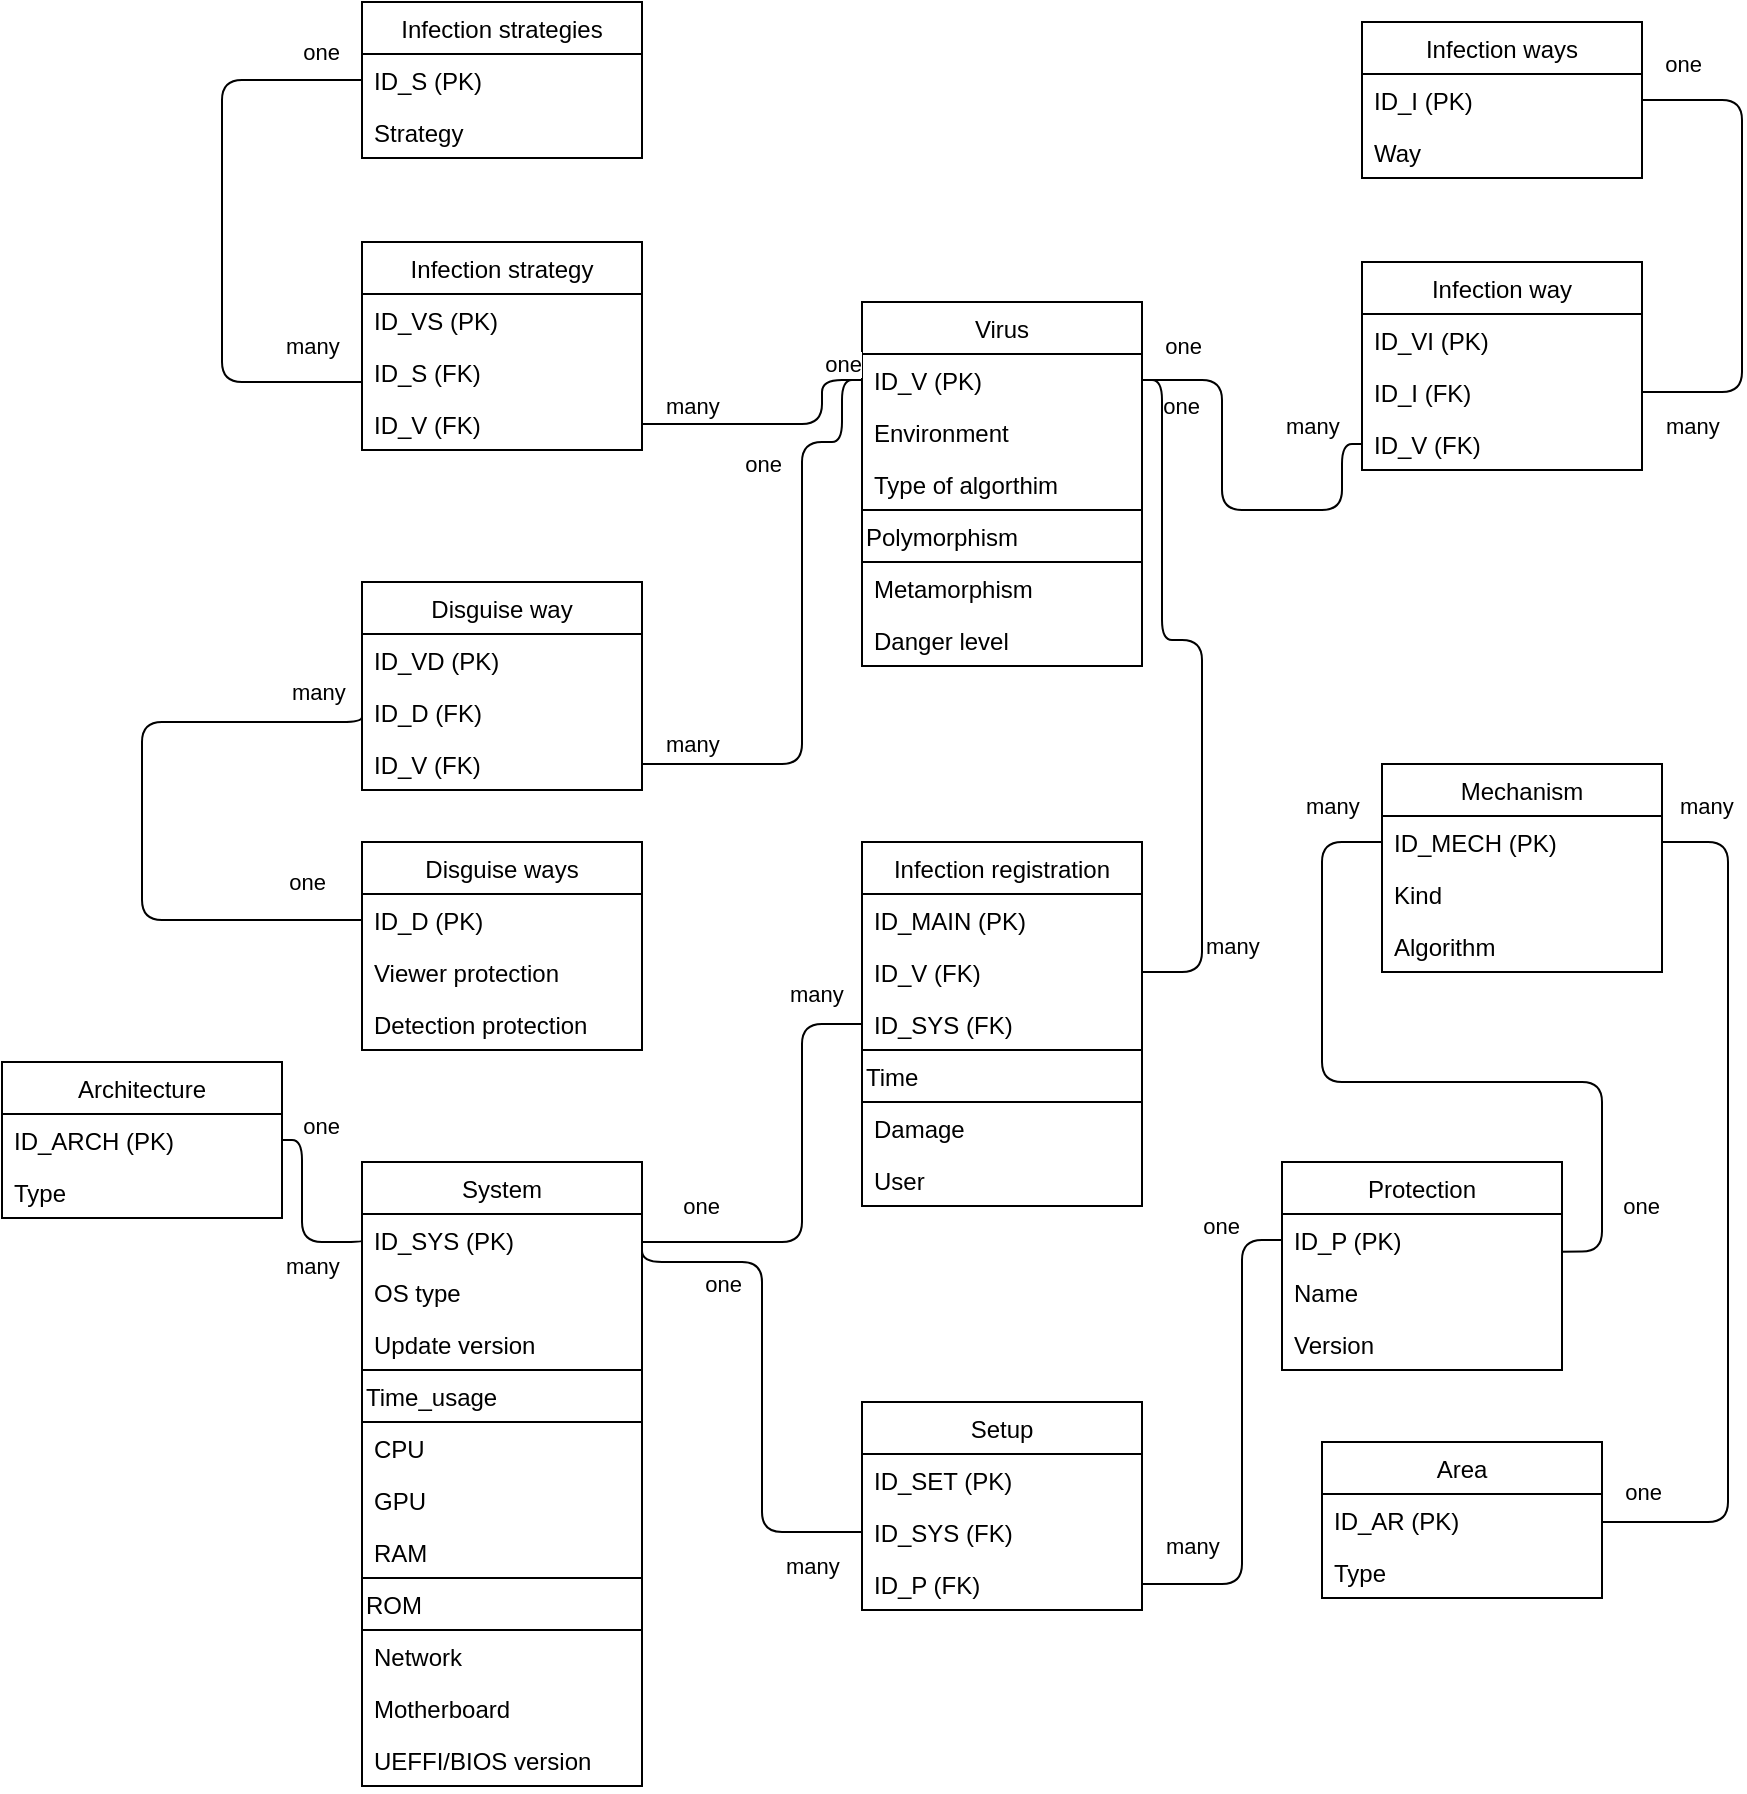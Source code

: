 <mxfile version="14.5.3" type="github">
  <diagram id="BsLmZjtMwfmHJvZaSJwc" name="Page-1">
    <mxGraphModel dx="2377" dy="889" grid="1" gridSize="10" guides="1" tooltips="1" connect="1" arrows="1" fold="1" page="1" pageScale="1" pageWidth="827" pageHeight="1169" math="0" shadow="0">
      <root>
        <mxCell id="0" />
        <mxCell id="1" parent="0" />
        <mxCell id="MDGKNUY88Lc2wfFleYGg-1" value="Virus" style="swimlane;fontStyle=0;childLayout=stackLayout;horizontal=1;startSize=26;fillColor=none;horizontalStack=0;resizeParent=1;resizeParentMax=0;resizeLast=0;collapsible=1;marginBottom=0;" vertex="1" parent="1">
          <mxGeometry x="370" y="250" width="140" height="182" as="geometry">
            <mxRectangle x="370" y="250" width="60" height="26" as="alternateBounds" />
          </mxGeometry>
        </mxCell>
        <mxCell id="MDGKNUY88Lc2wfFleYGg-2" value="ID_V (PK)" style="text;strokeColor=none;fillColor=none;align=left;verticalAlign=top;spacingLeft=4;spacingRight=4;overflow=hidden;rotatable=0;points=[[0,0.5],[1,0.5]];portConstraint=eastwest;" vertex="1" parent="MDGKNUY88Lc2wfFleYGg-1">
          <mxGeometry y="26" width="140" height="26" as="geometry" />
        </mxCell>
        <mxCell id="MDGKNUY88Lc2wfFleYGg-3" value="Environment" style="text;strokeColor=none;fillColor=none;align=left;verticalAlign=top;spacingLeft=4;spacingRight=4;overflow=hidden;rotatable=0;points=[[0,0.5],[1,0.5]];portConstraint=eastwest;" vertex="1" parent="MDGKNUY88Lc2wfFleYGg-1">
          <mxGeometry y="52" width="140" height="26" as="geometry" />
        </mxCell>
        <mxCell id="MDGKNUY88Lc2wfFleYGg-4" value="Type of algorthim" style="text;strokeColor=none;fillColor=none;align=left;verticalAlign=top;spacingLeft=4;spacingRight=4;overflow=hidden;rotatable=0;points=[[0,0.5],[1,0.5]];portConstraint=eastwest;" vertex="1" parent="MDGKNUY88Lc2wfFleYGg-1">
          <mxGeometry y="78" width="140" height="26" as="geometry" />
        </mxCell>
        <mxCell id="MDGKNUY88Lc2wfFleYGg-5" value="Polymorphism" style="swimlane;fontStyle=0;childLayout=stackLayout;horizontal=1;startSize=26;fillColor=none;horizontalStack=0;resizeParent=1;resizeParentMax=0;resizeLast=0;collapsible=1;marginBottom=0;align=left;verticalAlign=top;spacingRight=4;" vertex="1" parent="MDGKNUY88Lc2wfFleYGg-1">
          <mxGeometry y="104" width="140" height="78" as="geometry" />
        </mxCell>
        <mxCell id="MDGKNUY88Lc2wfFleYGg-6" value="Metamorphism" style="text;strokeColor=none;fillColor=none;align=left;verticalAlign=top;spacingLeft=4;spacingRight=4;overflow=hidden;rotatable=0;points=[[0,0.5],[1,0.5]];portConstraint=eastwest;" vertex="1" parent="MDGKNUY88Lc2wfFleYGg-5">
          <mxGeometry y="26" width="140" height="26" as="geometry" />
        </mxCell>
        <mxCell id="MDGKNUY88Lc2wfFleYGg-7" value="Danger level" style="text;strokeColor=none;fillColor=none;align=left;verticalAlign=top;spacingLeft=4;spacingRight=4;overflow=hidden;rotatable=0;points=[[0,0.5],[1,0.5]];portConstraint=eastwest;" vertex="1" parent="MDGKNUY88Lc2wfFleYGg-5">
          <mxGeometry y="52" width="140" height="26" as="geometry" />
        </mxCell>
        <mxCell id="MDGKNUY88Lc2wfFleYGg-8" value="Infection strategies" style="swimlane;fontStyle=0;childLayout=stackLayout;horizontal=1;startSize=26;fillColor=none;horizontalStack=0;resizeParent=1;resizeParentMax=0;resizeLast=0;collapsible=1;marginBottom=0;" vertex="1" parent="1">
          <mxGeometry x="120" y="100" width="140" height="78" as="geometry" />
        </mxCell>
        <mxCell id="MDGKNUY88Lc2wfFleYGg-9" value="ID_S (PK)" style="text;strokeColor=none;fillColor=none;align=left;verticalAlign=top;spacingLeft=4;spacingRight=4;overflow=hidden;rotatable=0;points=[[0,0.5],[1,0.5]];portConstraint=eastwest;" vertex="1" parent="MDGKNUY88Lc2wfFleYGg-8">
          <mxGeometry y="26" width="140" height="26" as="geometry" />
        </mxCell>
        <mxCell id="MDGKNUY88Lc2wfFleYGg-10" value="Strategy" style="text;strokeColor=none;fillColor=none;align=left;verticalAlign=top;spacingLeft=4;spacingRight=4;overflow=hidden;rotatable=0;points=[[0,0.5],[1,0.5]];portConstraint=eastwest;" vertex="1" parent="MDGKNUY88Lc2wfFleYGg-8">
          <mxGeometry y="52" width="140" height="26" as="geometry" />
        </mxCell>
        <mxCell id="MDGKNUY88Lc2wfFleYGg-11" value="Infection ways" style="swimlane;fontStyle=0;childLayout=stackLayout;horizontal=1;startSize=26;fillColor=none;horizontalStack=0;resizeParent=1;resizeParentMax=0;resizeLast=0;collapsible=1;marginBottom=0;" vertex="1" parent="1">
          <mxGeometry x="620" y="110" width="140" height="78" as="geometry" />
        </mxCell>
        <mxCell id="MDGKNUY88Lc2wfFleYGg-12" value="ID_I (PK)" style="text;strokeColor=none;fillColor=none;align=left;verticalAlign=top;spacingLeft=4;spacingRight=4;overflow=hidden;rotatable=0;points=[[0,0.5],[1,0.5]];portConstraint=eastwest;" vertex="1" parent="MDGKNUY88Lc2wfFleYGg-11">
          <mxGeometry y="26" width="140" height="26" as="geometry" />
        </mxCell>
        <mxCell id="MDGKNUY88Lc2wfFleYGg-13" value="Way" style="text;strokeColor=none;fillColor=none;align=left;verticalAlign=top;spacingLeft=4;spacingRight=4;overflow=hidden;rotatable=0;points=[[0,0.5],[1,0.5]];portConstraint=eastwest;" vertex="1" parent="MDGKNUY88Lc2wfFleYGg-11">
          <mxGeometry y="52" width="140" height="26" as="geometry" />
        </mxCell>
        <mxCell id="MDGKNUY88Lc2wfFleYGg-14" value="" style="endArrow=none;html=1;edgeStyle=orthogonalEdgeStyle;strokeColor=#000000;exitX=1;exitY=0.5;exitDx=0;exitDy=0;entryX=0;entryY=0.5;entryDx=0;entryDy=0;" edge="1" parent="1" source="MDGKNUY88Lc2wfFleYGg-86" target="MDGKNUY88Lc2wfFleYGg-2">
          <mxGeometry relative="1" as="geometry">
            <mxPoint x="196.3" y="318.832" as="sourcePoint" />
            <mxPoint x="330" y="360" as="targetPoint" />
            <Array as="points">
              <mxPoint x="350" y="311" />
              <mxPoint x="350" y="289" />
            </Array>
          </mxGeometry>
        </mxCell>
        <mxCell id="MDGKNUY88Lc2wfFleYGg-15" value="many" style="edgeLabel;resizable=0;html=1;align=left;verticalAlign=bottom;" connectable="0" vertex="1" parent="MDGKNUY88Lc2wfFleYGg-14">
          <mxGeometry x="-1" relative="1" as="geometry">
            <mxPoint x="10" y="-1" as="offset" />
          </mxGeometry>
        </mxCell>
        <mxCell id="MDGKNUY88Lc2wfFleYGg-16" value="one" style="edgeLabel;resizable=0;html=1;align=right;verticalAlign=bottom;" connectable="0" vertex="1" parent="MDGKNUY88Lc2wfFleYGg-14">
          <mxGeometry x="1" relative="1" as="geometry" />
        </mxCell>
        <mxCell id="MDGKNUY88Lc2wfFleYGg-17" value="" style="endArrow=none;html=1;edgeStyle=orthogonalEdgeStyle;strokeColor=#000000;exitX=0;exitY=0.5;exitDx=0;exitDy=0;entryX=1;entryY=0.5;entryDx=0;entryDy=0;" edge="1" parent="1" source="MDGKNUY88Lc2wfFleYGg-90" target="MDGKNUY88Lc2wfFleYGg-2">
          <mxGeometry relative="1" as="geometry">
            <mxPoint x="725" y="318" as="sourcePoint" />
            <mxPoint x="753.98" y="436.678" as="targetPoint" />
            <Array as="points">
              <mxPoint x="610" y="321" />
              <mxPoint x="610" y="354" />
              <mxPoint x="550" y="354" />
              <mxPoint x="550" y="289" />
            </Array>
          </mxGeometry>
        </mxCell>
        <mxCell id="MDGKNUY88Lc2wfFleYGg-18" value="many" style="edgeLabel;resizable=0;html=1;align=left;verticalAlign=bottom;" connectable="0" vertex="1" parent="MDGKNUY88Lc2wfFleYGg-17">
          <mxGeometry x="-1" relative="1" as="geometry">
            <mxPoint x="-40" y="-1" as="offset" />
          </mxGeometry>
        </mxCell>
        <mxCell id="MDGKNUY88Lc2wfFleYGg-19" value="one" style="edgeLabel;resizable=0;html=1;align=right;verticalAlign=bottom;" connectable="0" vertex="1" parent="MDGKNUY88Lc2wfFleYGg-17">
          <mxGeometry x="1" relative="1" as="geometry">
            <mxPoint x="29.94" y="21" as="offset" />
          </mxGeometry>
        </mxCell>
        <mxCell id="MDGKNUY88Lc2wfFleYGg-20" value="" style="endArrow=none;html=1;edgeStyle=orthogonalEdgeStyle;strokeColor=#000000;exitX=0;exitY=0.692;exitDx=0;exitDy=0;exitPerimeter=0;" edge="1" parent="1" source="MDGKNUY88Lc2wfFleYGg-85" target="MDGKNUY88Lc2wfFleYGg-9">
          <mxGeometry relative="1" as="geometry">
            <mxPoint x="120.0" y="279" as="sourcePoint" />
            <mxPoint x="380.28" y="365.508" as="targetPoint" />
            <Array as="points">
              <mxPoint x="50" y="290" />
              <mxPoint x="50" y="139" />
            </Array>
          </mxGeometry>
        </mxCell>
        <mxCell id="MDGKNUY88Lc2wfFleYGg-21" value="many" style="edgeLabel;resizable=0;html=1;align=left;verticalAlign=bottom;" connectable="0" vertex="1" parent="MDGKNUY88Lc2wfFleYGg-20">
          <mxGeometry x="-1" relative="1" as="geometry">
            <mxPoint x="-40" y="-9" as="offset" />
          </mxGeometry>
        </mxCell>
        <mxCell id="MDGKNUY88Lc2wfFleYGg-22" value="one" style="edgeLabel;resizable=0;html=1;align=right;verticalAlign=bottom;" connectable="0" vertex="1" parent="MDGKNUY88Lc2wfFleYGg-20">
          <mxGeometry x="1" relative="1" as="geometry">
            <mxPoint x="-10.33" y="-6" as="offset" />
          </mxGeometry>
        </mxCell>
        <mxCell id="MDGKNUY88Lc2wfFleYGg-23" value="" style="endArrow=none;html=1;edgeStyle=orthogonalEdgeStyle;strokeColor=#000000;exitX=1;exitY=0.5;exitDx=0;exitDy=0;entryX=1;entryY=0.5;entryDx=0;entryDy=0;" edge="1" parent="1" source="MDGKNUY88Lc2wfFleYGg-89" target="MDGKNUY88Lc2wfFleYGg-12">
          <mxGeometry relative="1" as="geometry">
            <mxPoint x="760" y="279" as="sourcePoint" />
            <mxPoint x="840" y="166" as="targetPoint" />
            <Array as="points">
              <mxPoint x="810" y="295" />
              <mxPoint x="810" y="149" />
            </Array>
          </mxGeometry>
        </mxCell>
        <mxCell id="MDGKNUY88Lc2wfFleYGg-24" value="many" style="edgeLabel;resizable=0;html=1;align=left;verticalAlign=bottom;" connectable="0" vertex="1" parent="MDGKNUY88Lc2wfFleYGg-23">
          <mxGeometry x="-1" relative="1" as="geometry">
            <mxPoint x="10" y="25" as="offset" />
          </mxGeometry>
        </mxCell>
        <mxCell id="MDGKNUY88Lc2wfFleYGg-25" value="one" style="edgeLabel;resizable=0;html=1;align=right;verticalAlign=bottom;" connectable="0" vertex="1" parent="MDGKNUY88Lc2wfFleYGg-23">
          <mxGeometry x="1" relative="1" as="geometry">
            <mxPoint x="30.98" y="-9.5" as="offset" />
          </mxGeometry>
        </mxCell>
        <mxCell id="MDGKNUY88Lc2wfFleYGg-26" value="Disguise ways" style="swimlane;fontStyle=0;childLayout=stackLayout;horizontal=1;startSize=26;fillColor=none;horizontalStack=0;resizeParent=1;resizeParentMax=0;resizeLast=0;collapsible=1;marginBottom=0;" vertex="1" parent="1">
          <mxGeometry x="120" y="520" width="140" height="104" as="geometry" />
        </mxCell>
        <mxCell id="MDGKNUY88Lc2wfFleYGg-27" value="ID_D (PK)" style="text;strokeColor=none;fillColor=none;align=left;verticalAlign=top;spacingLeft=4;spacingRight=4;overflow=hidden;rotatable=0;points=[[0,0.5],[1,0.5]];portConstraint=eastwest;" vertex="1" parent="MDGKNUY88Lc2wfFleYGg-26">
          <mxGeometry y="26" width="140" height="26" as="geometry" />
        </mxCell>
        <mxCell id="MDGKNUY88Lc2wfFleYGg-28" value="Viewer protection" style="text;strokeColor=none;fillColor=none;align=left;verticalAlign=top;spacingLeft=4;spacingRight=4;overflow=hidden;rotatable=0;points=[[0,0.5],[1,0.5]];portConstraint=eastwest;" vertex="1" parent="MDGKNUY88Lc2wfFleYGg-26">
          <mxGeometry y="52" width="140" height="26" as="geometry" />
        </mxCell>
        <mxCell id="MDGKNUY88Lc2wfFleYGg-29" value="Detection protection" style="text;strokeColor=none;fillColor=none;align=left;verticalAlign=top;spacingLeft=4;spacingRight=4;overflow=hidden;rotatable=0;points=[[0,0.5],[1,0.5]];portConstraint=eastwest;" vertex="1" parent="MDGKNUY88Lc2wfFleYGg-26">
          <mxGeometry y="78" width="140" height="26" as="geometry" />
        </mxCell>
        <mxCell id="MDGKNUY88Lc2wfFleYGg-30" value="" style="endArrow=none;html=1;edgeStyle=orthogonalEdgeStyle;strokeColor=#000000;exitX=1;exitY=0.5;exitDx=0;exitDy=0;entryX=0;entryY=0.5;entryDx=0;entryDy=0;" edge="1" parent="1" source="MDGKNUY88Lc2wfFleYGg-94" target="MDGKNUY88Lc2wfFleYGg-2">
          <mxGeometry relative="1" as="geometry">
            <mxPoint x="260.0" y="441.322" as="sourcePoint" />
            <mxPoint x="433.98" y="477.998" as="targetPoint" />
            <Array as="points">
              <mxPoint x="340" y="481" />
              <mxPoint x="340" y="320" />
              <mxPoint x="360" y="320" />
              <mxPoint x="360" y="289" />
            </Array>
          </mxGeometry>
        </mxCell>
        <mxCell id="MDGKNUY88Lc2wfFleYGg-31" value="many" style="edgeLabel;resizable=0;html=1;align=left;verticalAlign=bottom;" connectable="0" vertex="1" parent="MDGKNUY88Lc2wfFleYGg-30">
          <mxGeometry x="-1" relative="1" as="geometry">
            <mxPoint x="10" y="-1.32" as="offset" />
          </mxGeometry>
        </mxCell>
        <mxCell id="MDGKNUY88Lc2wfFleYGg-32" value="one" style="edgeLabel;resizable=0;html=1;align=right;verticalAlign=bottom;" connectable="0" vertex="1" parent="MDGKNUY88Lc2wfFleYGg-30">
          <mxGeometry x="1" relative="1" as="geometry">
            <mxPoint x="-40" y="50.96" as="offset" />
          </mxGeometry>
        </mxCell>
        <mxCell id="MDGKNUY88Lc2wfFleYGg-33" value="" style="endArrow=none;html=1;edgeStyle=orthogonalEdgeStyle;strokeColor=#000000;exitX=0;exitY=0.5;exitDx=0;exitDy=0;entryX=0;entryY=0.5;entryDx=0;entryDy=0;" edge="1" parent="1" source="MDGKNUY88Lc2wfFleYGg-93" target="MDGKNUY88Lc2wfFleYGg-27">
          <mxGeometry relative="1" as="geometry">
            <mxPoint x="117.06" y="450.154" as="sourcePoint" />
            <mxPoint x="110" y="560" as="targetPoint" />
            <Array as="points">
              <mxPoint x="120" y="460" />
              <mxPoint x="10" y="460" />
              <mxPoint x="10" y="559" />
            </Array>
          </mxGeometry>
        </mxCell>
        <mxCell id="MDGKNUY88Lc2wfFleYGg-34" value="many" style="edgeLabel;resizable=0;html=1;align=left;verticalAlign=bottom;" connectable="0" vertex="1" parent="MDGKNUY88Lc2wfFleYGg-33">
          <mxGeometry x="-1" relative="1" as="geometry">
            <mxPoint x="-37.06" y="-1.32" as="offset" />
          </mxGeometry>
        </mxCell>
        <mxCell id="MDGKNUY88Lc2wfFleYGg-35" value="one" style="edgeLabel;resizable=0;html=1;align=right;verticalAlign=bottom;" connectable="0" vertex="1" parent="MDGKNUY88Lc2wfFleYGg-33">
          <mxGeometry x="1" relative="1" as="geometry">
            <mxPoint x="-17.94" y="-10.15" as="offset" />
          </mxGeometry>
        </mxCell>
        <mxCell id="MDGKNUY88Lc2wfFleYGg-36" value="Infection registration" style="swimlane;fontStyle=0;childLayout=stackLayout;horizontal=1;startSize=26;fillColor=none;horizontalStack=0;resizeParent=1;resizeParentMax=0;resizeLast=0;collapsible=1;marginBottom=0;align=center;" vertex="1" parent="1">
          <mxGeometry x="370" y="520" width="140" height="182" as="geometry" />
        </mxCell>
        <mxCell id="MDGKNUY88Lc2wfFleYGg-37" value="ID_MAIN (PK)" style="text;strokeColor=none;fillColor=none;align=left;verticalAlign=top;spacingLeft=4;spacingRight=4;overflow=hidden;rotatable=0;points=[[0,0.5],[1,0.5]];portConstraint=eastwest;" vertex="1" parent="MDGKNUY88Lc2wfFleYGg-36">
          <mxGeometry y="26" width="140" height="26" as="geometry" />
        </mxCell>
        <mxCell id="MDGKNUY88Lc2wfFleYGg-38" value="ID_V (FK)" style="text;strokeColor=none;fillColor=none;align=left;verticalAlign=top;spacingLeft=4;spacingRight=4;overflow=hidden;rotatable=0;points=[[0,0.5],[1,0.5]];portConstraint=eastwest;" vertex="1" parent="MDGKNUY88Lc2wfFleYGg-36">
          <mxGeometry y="52" width="140" height="26" as="geometry" />
        </mxCell>
        <mxCell id="MDGKNUY88Lc2wfFleYGg-39" value="ID_SYS (FK)" style="text;strokeColor=none;fillColor=none;align=left;verticalAlign=top;spacingLeft=4;spacingRight=4;overflow=hidden;rotatable=0;points=[[0,0.5],[1,0.5]];portConstraint=eastwest;" vertex="1" parent="MDGKNUY88Lc2wfFleYGg-36">
          <mxGeometry y="78" width="140" height="26" as="geometry" />
        </mxCell>
        <mxCell id="MDGKNUY88Lc2wfFleYGg-40" value="Time" style="swimlane;fontStyle=0;childLayout=stackLayout;horizontal=1;startSize=26;fillColor=none;horizontalStack=0;resizeParent=1;resizeParentMax=0;resizeLast=0;collapsible=1;marginBottom=0;align=left;" vertex="1" parent="MDGKNUY88Lc2wfFleYGg-36">
          <mxGeometry y="104" width="140" height="78" as="geometry" />
        </mxCell>
        <mxCell id="MDGKNUY88Lc2wfFleYGg-41" value="Damage" style="text;strokeColor=none;fillColor=none;align=left;verticalAlign=top;spacingLeft=4;spacingRight=4;overflow=hidden;rotatable=0;points=[[0,0.5],[1,0.5]];portConstraint=eastwest;" vertex="1" parent="MDGKNUY88Lc2wfFleYGg-40">
          <mxGeometry y="26" width="140" height="26" as="geometry" />
        </mxCell>
        <mxCell id="MDGKNUY88Lc2wfFleYGg-42" value="User" style="text;strokeColor=none;fillColor=none;align=left;verticalAlign=top;spacingLeft=4;spacingRight=4;overflow=hidden;rotatable=0;points=[[0,0.5],[1,0.5]];portConstraint=eastwest;" vertex="1" parent="MDGKNUY88Lc2wfFleYGg-40">
          <mxGeometry y="52" width="140" height="26" as="geometry" />
        </mxCell>
        <mxCell id="MDGKNUY88Lc2wfFleYGg-43" value="" style="endArrow=none;html=1;edgeStyle=orthogonalEdgeStyle;strokeColor=#000000;entryX=1;entryY=0.5;entryDx=0;entryDy=0;exitX=1;exitY=0.5;exitDx=0;exitDy=0;" edge="1" parent="1" source="MDGKNUY88Lc2wfFleYGg-38" target="MDGKNUY88Lc2wfFleYGg-2">
          <mxGeometry relative="1" as="geometry">
            <mxPoint x="460" y="510" as="sourcePoint" />
            <mxPoint x="441" y="430" as="targetPoint" />
            <Array as="points">
              <mxPoint x="540" y="585" />
              <mxPoint x="540" y="419" />
              <mxPoint x="520" y="419" />
              <mxPoint x="520" y="289" />
            </Array>
          </mxGeometry>
        </mxCell>
        <mxCell id="MDGKNUY88Lc2wfFleYGg-44" value="many" style="edgeLabel;resizable=0;html=1;align=left;verticalAlign=bottom;" connectable="0" vertex="1" parent="MDGKNUY88Lc2wfFleYGg-43">
          <mxGeometry x="-1" relative="1" as="geometry">
            <mxPoint x="30.0" y="-5.0" as="offset" />
          </mxGeometry>
        </mxCell>
        <mxCell id="MDGKNUY88Lc2wfFleYGg-45" value="one" style="edgeLabel;resizable=0;html=1;align=right;verticalAlign=bottom;" connectable="0" vertex="1" parent="MDGKNUY88Lc2wfFleYGg-43">
          <mxGeometry x="1" relative="1" as="geometry">
            <mxPoint x="30.09" y="-9.0" as="offset" />
          </mxGeometry>
        </mxCell>
        <mxCell id="MDGKNUY88Lc2wfFleYGg-46" value="System" style="swimlane;fontStyle=0;childLayout=stackLayout;horizontal=1;startSize=26;fillColor=none;horizontalStack=0;resizeParent=1;resizeParentMax=0;resizeLast=0;collapsible=1;marginBottom=0;align=center;" vertex="1" parent="1">
          <mxGeometry x="120" y="680" width="140" height="312" as="geometry" />
        </mxCell>
        <mxCell id="MDGKNUY88Lc2wfFleYGg-47" value="ID_SYS (PK)" style="text;strokeColor=none;fillColor=none;align=left;verticalAlign=top;spacingLeft=4;spacingRight=4;overflow=hidden;rotatable=0;points=[[0,0.5],[1,0.5]];portConstraint=eastwest;" vertex="1" parent="MDGKNUY88Lc2wfFleYGg-46">
          <mxGeometry y="26" width="140" height="26" as="geometry" />
        </mxCell>
        <mxCell id="MDGKNUY88Lc2wfFleYGg-48" value="OS type" style="text;strokeColor=none;fillColor=none;align=left;verticalAlign=top;spacingLeft=4;spacingRight=4;overflow=hidden;rotatable=0;points=[[0,0.5],[1,0.5]];portConstraint=eastwest;" vertex="1" parent="MDGKNUY88Lc2wfFleYGg-46">
          <mxGeometry y="52" width="140" height="26" as="geometry" />
        </mxCell>
        <mxCell id="MDGKNUY88Lc2wfFleYGg-49" value="Update version" style="text;strokeColor=none;fillColor=none;align=left;verticalAlign=top;spacingLeft=4;spacingRight=4;overflow=hidden;rotatable=0;points=[[0,0.5],[1,0.5]];portConstraint=eastwest;" vertex="1" parent="MDGKNUY88Lc2wfFleYGg-46">
          <mxGeometry y="78" width="140" height="26" as="geometry" />
        </mxCell>
        <mxCell id="MDGKNUY88Lc2wfFleYGg-50" value="Time_usage" style="swimlane;fontStyle=0;childLayout=stackLayout;horizontal=1;startSize=26;fillColor=none;horizontalStack=0;resizeParent=1;resizeParentMax=0;resizeLast=0;collapsible=1;marginBottom=0;align=left;" vertex="1" parent="MDGKNUY88Lc2wfFleYGg-46">
          <mxGeometry y="104" width="140" height="208" as="geometry" />
        </mxCell>
        <mxCell id="MDGKNUY88Lc2wfFleYGg-51" value="CPU" style="text;strokeColor=none;fillColor=none;align=left;verticalAlign=top;spacingLeft=4;spacingRight=4;overflow=hidden;rotatable=0;points=[[0,0.5],[1,0.5]];portConstraint=eastwest;" vertex="1" parent="MDGKNUY88Lc2wfFleYGg-50">
          <mxGeometry y="26" width="140" height="26" as="geometry" />
        </mxCell>
        <mxCell id="MDGKNUY88Lc2wfFleYGg-52" value="GPU" style="text;strokeColor=none;fillColor=none;align=left;verticalAlign=top;spacingLeft=4;spacingRight=4;overflow=hidden;rotatable=0;points=[[0,0.5],[1,0.5]];portConstraint=eastwest;" vertex="1" parent="MDGKNUY88Lc2wfFleYGg-50">
          <mxGeometry y="52" width="140" height="26" as="geometry" />
        </mxCell>
        <mxCell id="MDGKNUY88Lc2wfFleYGg-53" value="RAM" style="text;strokeColor=none;fillColor=none;align=left;verticalAlign=top;spacingLeft=4;spacingRight=4;overflow=hidden;rotatable=0;points=[[0,0.5],[1,0.5]];portConstraint=eastwest;" vertex="1" parent="MDGKNUY88Lc2wfFleYGg-50">
          <mxGeometry y="78" width="140" height="26" as="geometry" />
        </mxCell>
        <mxCell id="MDGKNUY88Lc2wfFleYGg-54" value="ROM" style="swimlane;fontStyle=0;childLayout=stackLayout;horizontal=1;startSize=26;fillColor=none;horizontalStack=0;resizeParent=1;resizeParentMax=0;resizeLast=0;collapsible=1;marginBottom=0;align=left;" vertex="1" parent="MDGKNUY88Lc2wfFleYGg-50">
          <mxGeometry y="104" width="140" height="104" as="geometry" />
        </mxCell>
        <mxCell id="MDGKNUY88Lc2wfFleYGg-55" value="Network" style="text;strokeColor=none;fillColor=none;align=left;verticalAlign=top;spacingLeft=4;spacingRight=4;overflow=hidden;rotatable=0;points=[[0,0.5],[1,0.5]];portConstraint=eastwest;" vertex="1" parent="MDGKNUY88Lc2wfFleYGg-54">
          <mxGeometry y="26" width="140" height="26" as="geometry" />
        </mxCell>
        <mxCell id="MDGKNUY88Lc2wfFleYGg-56" value="Motherboard" style="text;strokeColor=none;fillColor=none;align=left;verticalAlign=top;spacingLeft=4;spacingRight=4;overflow=hidden;rotatable=0;points=[[0,0.5],[1,0.5]];portConstraint=eastwest;" vertex="1" parent="MDGKNUY88Lc2wfFleYGg-54">
          <mxGeometry y="52" width="140" height="26" as="geometry" />
        </mxCell>
        <mxCell id="MDGKNUY88Lc2wfFleYGg-57" value="UEFFI/BIOS version" style="text;strokeColor=none;fillColor=none;align=left;verticalAlign=top;spacingLeft=4;spacingRight=4;overflow=hidden;rotatable=0;points=[[0,0.5],[1,0.5]];portConstraint=eastwest;" vertex="1" parent="MDGKNUY88Lc2wfFleYGg-54">
          <mxGeometry y="78" width="140" height="26" as="geometry" />
        </mxCell>
        <mxCell id="MDGKNUY88Lc2wfFleYGg-58" value="" style="endArrow=none;html=1;edgeStyle=orthogonalEdgeStyle;strokeColor=#000000;entryX=1;entryY=0.5;entryDx=0;entryDy=0;exitX=0;exitY=0.5;exitDx=0;exitDy=0;" edge="1" parent="1" source="MDGKNUY88Lc2wfFleYGg-39">
          <mxGeometry relative="1" as="geometry">
            <mxPoint x="262.38" y="838.472" as="sourcePoint" />
            <mxPoint x="260" y="720" as="targetPoint" />
            <Array as="points">
              <mxPoint x="340" y="611" />
              <mxPoint x="340" y="720" />
            </Array>
          </mxGeometry>
        </mxCell>
        <mxCell id="MDGKNUY88Lc2wfFleYGg-59" value="many" style="edgeLabel;resizable=0;html=1;align=left;verticalAlign=bottom;" connectable="0" vertex="1" parent="MDGKNUY88Lc2wfFleYGg-58">
          <mxGeometry x="-1" relative="1" as="geometry">
            <mxPoint x="-37.62" y="-6.17" as="offset" />
          </mxGeometry>
        </mxCell>
        <mxCell id="MDGKNUY88Lc2wfFleYGg-60" value="one" style="edgeLabel;resizable=0;html=1;align=right;verticalAlign=bottom;" connectable="0" vertex="1" parent="MDGKNUY88Lc2wfFleYGg-58">
          <mxGeometry x="1" relative="1" as="geometry">
            <mxPoint x="39.83" y="-10.0" as="offset" />
          </mxGeometry>
        </mxCell>
        <mxCell id="MDGKNUY88Lc2wfFleYGg-61" value="Architecture" style="swimlane;fontStyle=0;childLayout=stackLayout;horizontal=1;startSize=26;fillColor=none;horizontalStack=0;resizeParent=1;resizeParentMax=0;resizeLast=0;collapsible=1;marginBottom=0;align=center;" vertex="1" parent="1">
          <mxGeometry x="-60" y="630" width="140" height="78" as="geometry" />
        </mxCell>
        <mxCell id="MDGKNUY88Lc2wfFleYGg-62" value="ID_ARCH (PK)" style="text;strokeColor=none;fillColor=none;align=left;verticalAlign=top;spacingLeft=4;spacingRight=4;overflow=hidden;rotatable=0;points=[[0,0.5],[1,0.5]];portConstraint=eastwest;" vertex="1" parent="MDGKNUY88Lc2wfFleYGg-61">
          <mxGeometry y="26" width="140" height="26" as="geometry" />
        </mxCell>
        <mxCell id="MDGKNUY88Lc2wfFleYGg-63" value="Type" style="text;strokeColor=none;fillColor=none;align=left;verticalAlign=top;spacingLeft=4;spacingRight=4;overflow=hidden;rotatable=0;points=[[0,0.5],[1,0.5]];portConstraint=eastwest;" vertex="1" parent="MDGKNUY88Lc2wfFleYGg-61">
          <mxGeometry y="52" width="140" height="26" as="geometry" />
        </mxCell>
        <mxCell id="MDGKNUY88Lc2wfFleYGg-64" value="" style="endArrow=none;html=1;edgeStyle=orthogonalEdgeStyle;strokeColor=#000000;entryX=1;entryY=0.5;entryDx=0;entryDy=0;exitX=0;exitY=0.5;exitDx=0;exitDy=0;" edge="1" parent="1" source="MDGKNUY88Lc2wfFleYGg-47" target="MDGKNUY88Lc2wfFleYGg-62">
          <mxGeometry relative="1" as="geometry">
            <mxPoint x="120.0" y="739.998" as="sourcePoint" />
            <mxPoint x="12.38" y="823.83" as="targetPoint" />
            <Array as="points">
              <mxPoint x="120" y="720" />
              <mxPoint x="90" y="720" />
              <mxPoint x="90" y="669" />
            </Array>
          </mxGeometry>
        </mxCell>
        <mxCell id="MDGKNUY88Lc2wfFleYGg-65" value="many" style="edgeLabel;resizable=0;html=1;align=left;verticalAlign=bottom;" connectable="0" vertex="1" parent="MDGKNUY88Lc2wfFleYGg-64">
          <mxGeometry x="-1" relative="1" as="geometry">
            <mxPoint x="-40" y="21.0" as="offset" />
          </mxGeometry>
        </mxCell>
        <mxCell id="MDGKNUY88Lc2wfFleYGg-66" value="one" style="edgeLabel;resizable=0;html=1;align=right;verticalAlign=bottom;" connectable="0" vertex="1" parent="MDGKNUY88Lc2wfFleYGg-64">
          <mxGeometry x="1" relative="1" as="geometry">
            <mxPoint x="29.67" y="1" as="offset" />
          </mxGeometry>
        </mxCell>
        <mxCell id="MDGKNUY88Lc2wfFleYGg-67" value="Protection" style="swimlane;fontStyle=0;childLayout=stackLayout;horizontal=1;startSize=26;fillColor=none;horizontalStack=0;resizeParent=1;resizeParentMax=0;resizeLast=0;collapsible=1;marginBottom=0;align=center;" vertex="1" parent="1">
          <mxGeometry x="580" y="680" width="140" height="104" as="geometry" />
        </mxCell>
        <mxCell id="MDGKNUY88Lc2wfFleYGg-68" value="ID_P (PK)" style="text;strokeColor=none;fillColor=none;align=left;verticalAlign=top;spacingLeft=4;spacingRight=4;overflow=hidden;rotatable=0;points=[[0,0.5],[1,0.5]];portConstraint=eastwest;" vertex="1" parent="MDGKNUY88Lc2wfFleYGg-67">
          <mxGeometry y="26" width="140" height="26" as="geometry" />
        </mxCell>
        <mxCell id="MDGKNUY88Lc2wfFleYGg-69" value="Name" style="text;strokeColor=none;fillColor=none;align=left;verticalAlign=top;spacingLeft=4;spacingRight=4;overflow=hidden;rotatable=0;points=[[0,0.5],[1,0.5]];portConstraint=eastwest;" vertex="1" parent="MDGKNUY88Lc2wfFleYGg-67">
          <mxGeometry y="52" width="140" height="26" as="geometry" />
        </mxCell>
        <mxCell id="MDGKNUY88Lc2wfFleYGg-70" value="Version" style="text;strokeColor=none;fillColor=none;align=left;verticalAlign=top;spacingLeft=4;spacingRight=4;overflow=hidden;rotatable=0;points=[[0,0.5],[1,0.5]];portConstraint=eastwest;" vertex="1" parent="MDGKNUY88Lc2wfFleYGg-67">
          <mxGeometry y="78" width="140" height="26" as="geometry" />
        </mxCell>
        <mxCell id="MDGKNUY88Lc2wfFleYGg-71" value="" style="endArrow=none;html=1;edgeStyle=orthogonalEdgeStyle;strokeColor=#000000;entryX=1;entryY=0.5;entryDx=0;entryDy=0;exitX=0;exitY=0.5;exitDx=0;exitDy=0;" edge="1" parent="1" source="MDGKNUY88Lc2wfFleYGg-97" target="MDGKNUY88Lc2wfFleYGg-47">
          <mxGeometry relative="1" as="geometry">
            <mxPoint x="437.68" y="798.128" as="sourcePoint" />
            <mxPoint x="270" y="730" as="targetPoint" />
            <Array as="points">
              <mxPoint x="320" y="865" />
              <mxPoint x="320" y="730" />
              <mxPoint x="260" y="730" />
            </Array>
          </mxGeometry>
        </mxCell>
        <mxCell id="MDGKNUY88Lc2wfFleYGg-72" value="many" style="edgeLabel;resizable=0;html=1;align=left;verticalAlign=bottom;" connectable="0" vertex="1" parent="MDGKNUY88Lc2wfFleYGg-71">
          <mxGeometry x="-1" relative="1" as="geometry">
            <mxPoint x="-40" y="25.0" as="offset" />
          </mxGeometry>
        </mxCell>
        <mxCell id="MDGKNUY88Lc2wfFleYGg-73" value="one" style="edgeLabel;resizable=0;html=1;align=right;verticalAlign=bottom;" connectable="0" vertex="1" parent="MDGKNUY88Lc2wfFleYGg-71">
          <mxGeometry x="1" relative="1" as="geometry">
            <mxPoint x="50" y="30.7" as="offset" />
          </mxGeometry>
        </mxCell>
        <mxCell id="MDGKNUY88Lc2wfFleYGg-74" value="" style="endArrow=none;html=1;edgeStyle=orthogonalEdgeStyle;strokeColor=#000000;exitX=1;exitY=0.5;exitDx=0;exitDy=0;entryX=0;entryY=0.5;entryDx=0;entryDy=0;" edge="1" parent="1" source="MDGKNUY88Lc2wfFleYGg-98" target="MDGKNUY88Lc2wfFleYGg-68">
          <mxGeometry relative="1" as="geometry">
            <mxPoint x="520" y="839" as="sourcePoint" />
            <mxPoint x="580" y="738" as="targetPoint" />
            <Array as="points">
              <mxPoint x="560" y="891" />
              <mxPoint x="560" y="719" />
            </Array>
          </mxGeometry>
        </mxCell>
        <mxCell id="MDGKNUY88Lc2wfFleYGg-75" value="many" style="edgeLabel;resizable=0;html=1;align=left;verticalAlign=bottom;" connectable="0" vertex="1" parent="MDGKNUY88Lc2wfFleYGg-74">
          <mxGeometry x="-1" relative="1" as="geometry">
            <mxPoint x="10.0" y="-11.0" as="offset" />
          </mxGeometry>
        </mxCell>
        <mxCell id="MDGKNUY88Lc2wfFleYGg-76" value="one" style="edgeLabel;resizable=0;html=1;align=right;verticalAlign=bottom;" connectable="0" vertex="1" parent="MDGKNUY88Lc2wfFleYGg-74">
          <mxGeometry x="1" relative="1" as="geometry">
            <mxPoint x="-20.29" y="1" as="offset" />
          </mxGeometry>
        </mxCell>
        <mxCell id="MDGKNUY88Lc2wfFleYGg-77" value="" style="endArrow=none;html=1;edgeStyle=orthogonalEdgeStyle;strokeColor=#000000;entryX=0.998;entryY=0.724;entryDx=0;entryDy=0;entryPerimeter=0;exitX=0;exitY=0.5;exitDx=0;exitDy=0;" edge="1" parent="1" source="MDGKNUY88Lc2wfFleYGg-100" target="MDGKNUY88Lc2wfFleYGg-68">
          <mxGeometry relative="1" as="geometry">
            <mxPoint x="600" y="490" as="sourcePoint" />
            <mxPoint x="640" y="670" as="targetPoint" />
            <Array as="points">
              <mxPoint x="600" y="520" />
              <mxPoint x="600" y="640" />
              <mxPoint x="740" y="640" />
              <mxPoint x="740" y="725" />
            </Array>
          </mxGeometry>
        </mxCell>
        <mxCell id="MDGKNUY88Lc2wfFleYGg-78" value="many" style="edgeLabel;resizable=0;html=1;align=left;verticalAlign=bottom;" connectable="0" vertex="1" parent="MDGKNUY88Lc2wfFleYGg-77">
          <mxGeometry x="-1" relative="1" as="geometry">
            <mxPoint x="-40.0" y="-10.0" as="offset" />
          </mxGeometry>
        </mxCell>
        <mxCell id="MDGKNUY88Lc2wfFleYGg-79" value="one" style="edgeLabel;resizable=0;html=1;align=right;verticalAlign=bottom;" connectable="0" vertex="1" parent="MDGKNUY88Lc2wfFleYGg-77">
          <mxGeometry x="1" relative="1" as="geometry">
            <mxPoint x="50.06" y="-14.82" as="offset" />
          </mxGeometry>
        </mxCell>
        <mxCell id="MDGKNUY88Lc2wfFleYGg-80" value="" style="endArrow=none;html=1;edgeStyle=orthogonalEdgeStyle;strokeColor=#000000;exitX=1;exitY=0.5;exitDx=0;exitDy=0;entryX=1;entryY=0.385;entryDx=0;entryDy=0;entryPerimeter=0;" edge="1" parent="1" source="MDGKNUY88Lc2wfFleYGg-100">
          <mxGeometry relative="1" as="geometry">
            <mxPoint x="769.72" y="557.502" as="sourcePoint" />
            <mxPoint x="740" y="860.02" as="targetPoint" />
            <Array as="points">
              <mxPoint x="803" y="520" />
              <mxPoint x="803" y="860" />
            </Array>
          </mxGeometry>
        </mxCell>
        <mxCell id="MDGKNUY88Lc2wfFleYGg-81" value="many" style="edgeLabel;resizable=0;html=1;align=left;verticalAlign=bottom;" connectable="0" vertex="1" parent="MDGKNUY88Lc2wfFleYGg-80">
          <mxGeometry x="-1" relative="1" as="geometry">
            <mxPoint x="7.06" y="-10" as="offset" />
          </mxGeometry>
        </mxCell>
        <mxCell id="MDGKNUY88Lc2wfFleYGg-82" value="one" style="edgeLabel;resizable=0;html=1;align=right;verticalAlign=bottom;" connectable="0" vertex="1" parent="MDGKNUY88Lc2wfFleYGg-80">
          <mxGeometry x="1" relative="1" as="geometry">
            <mxPoint x="30.36" y="-6.84" as="offset" />
          </mxGeometry>
        </mxCell>
        <mxCell id="MDGKNUY88Lc2wfFleYGg-83" value="Infection strategy" style="swimlane;fontStyle=0;childLayout=stackLayout;horizontal=1;startSize=26;fillColor=none;horizontalStack=0;resizeParent=1;resizeParentMax=0;resizeLast=0;collapsible=1;marginBottom=0;" vertex="1" parent="1">
          <mxGeometry x="120" y="220" width="140" height="104" as="geometry" />
        </mxCell>
        <mxCell id="MDGKNUY88Lc2wfFleYGg-84" value="ID_VS (PK)" style="text;strokeColor=none;fillColor=none;align=left;verticalAlign=top;spacingLeft=4;spacingRight=4;overflow=hidden;rotatable=0;points=[[0,0.5],[1,0.5]];portConstraint=eastwest;" vertex="1" parent="MDGKNUY88Lc2wfFleYGg-83">
          <mxGeometry y="26" width="140" height="26" as="geometry" />
        </mxCell>
        <mxCell id="MDGKNUY88Lc2wfFleYGg-85" value="ID_S (FK)" style="text;strokeColor=none;fillColor=none;align=left;verticalAlign=top;spacingLeft=4;spacingRight=4;overflow=hidden;rotatable=0;points=[[0,0.5],[1,0.5]];portConstraint=eastwest;" vertex="1" parent="MDGKNUY88Lc2wfFleYGg-83">
          <mxGeometry y="52" width="140" height="26" as="geometry" />
        </mxCell>
        <mxCell id="MDGKNUY88Lc2wfFleYGg-86" value="ID_V (FK)" style="text;strokeColor=none;fillColor=none;align=left;verticalAlign=top;spacingLeft=4;spacingRight=4;overflow=hidden;rotatable=0;points=[[0,0.5],[1,0.5]];portConstraint=eastwest;" vertex="1" parent="MDGKNUY88Lc2wfFleYGg-83">
          <mxGeometry y="78" width="140" height="26" as="geometry" />
        </mxCell>
        <mxCell id="MDGKNUY88Lc2wfFleYGg-87" value="Infection way" style="swimlane;fontStyle=0;childLayout=stackLayout;horizontal=1;startSize=26;fillColor=none;horizontalStack=0;resizeParent=1;resizeParentMax=0;resizeLast=0;collapsible=1;marginBottom=0;" vertex="1" parent="1">
          <mxGeometry x="620" y="230" width="140" height="104" as="geometry" />
        </mxCell>
        <mxCell id="MDGKNUY88Lc2wfFleYGg-88" value="ID_VI (PK)" style="text;strokeColor=none;fillColor=none;align=left;verticalAlign=top;spacingLeft=4;spacingRight=4;overflow=hidden;rotatable=0;points=[[0,0.5],[1,0.5]];portConstraint=eastwest;" vertex="1" parent="MDGKNUY88Lc2wfFleYGg-87">
          <mxGeometry y="26" width="140" height="26" as="geometry" />
        </mxCell>
        <mxCell id="MDGKNUY88Lc2wfFleYGg-89" value="ID_I (FK)" style="text;strokeColor=none;fillColor=none;align=left;verticalAlign=top;spacingLeft=4;spacingRight=4;overflow=hidden;rotatable=0;points=[[0,0.5],[1,0.5]];portConstraint=eastwest;" vertex="1" parent="MDGKNUY88Lc2wfFleYGg-87">
          <mxGeometry y="52" width="140" height="26" as="geometry" />
        </mxCell>
        <mxCell id="MDGKNUY88Lc2wfFleYGg-90" value="ID_V (FK)" style="text;strokeColor=none;fillColor=none;align=left;verticalAlign=top;spacingLeft=4;spacingRight=4;overflow=hidden;rotatable=0;points=[[0,0.5],[1,0.5]];portConstraint=eastwest;" vertex="1" parent="MDGKNUY88Lc2wfFleYGg-87">
          <mxGeometry y="78" width="140" height="26" as="geometry" />
        </mxCell>
        <mxCell id="MDGKNUY88Lc2wfFleYGg-91" value="Disguise way" style="swimlane;fontStyle=0;childLayout=stackLayout;horizontal=1;startSize=26;fillColor=none;horizontalStack=0;resizeParent=1;resizeParentMax=0;resizeLast=0;collapsible=1;marginBottom=0;" vertex="1" parent="1">
          <mxGeometry x="120" y="390" width="140" height="104" as="geometry" />
        </mxCell>
        <mxCell id="MDGKNUY88Lc2wfFleYGg-92" value="ID_VD (PK)" style="text;strokeColor=none;fillColor=none;align=left;verticalAlign=top;spacingLeft=4;spacingRight=4;overflow=hidden;rotatable=0;points=[[0,0.5],[1,0.5]];portConstraint=eastwest;" vertex="1" parent="MDGKNUY88Lc2wfFleYGg-91">
          <mxGeometry y="26" width="140" height="26" as="geometry" />
        </mxCell>
        <mxCell id="MDGKNUY88Lc2wfFleYGg-93" value="ID_D (FK)" style="text;strokeColor=none;fillColor=none;align=left;verticalAlign=top;spacingLeft=4;spacingRight=4;overflow=hidden;rotatable=0;points=[[0,0.5],[1,0.5]];portConstraint=eastwest;" vertex="1" parent="MDGKNUY88Lc2wfFleYGg-91">
          <mxGeometry y="52" width="140" height="26" as="geometry" />
        </mxCell>
        <mxCell id="MDGKNUY88Lc2wfFleYGg-94" value="ID_V (FK)" style="text;strokeColor=none;fillColor=none;align=left;verticalAlign=top;spacingLeft=4;spacingRight=4;overflow=hidden;rotatable=0;points=[[0,0.5],[1,0.5]];portConstraint=eastwest;" vertex="1" parent="MDGKNUY88Lc2wfFleYGg-91">
          <mxGeometry y="78" width="140" height="26" as="geometry" />
        </mxCell>
        <mxCell id="MDGKNUY88Lc2wfFleYGg-95" value="Setup" style="swimlane;fontStyle=0;childLayout=stackLayout;horizontal=1;startSize=26;fillColor=none;horizontalStack=0;resizeParent=1;resizeParentMax=0;resizeLast=0;collapsible=1;marginBottom=0;" vertex="1" parent="1">
          <mxGeometry x="370" y="800" width="140" height="104" as="geometry" />
        </mxCell>
        <mxCell id="MDGKNUY88Lc2wfFleYGg-96" value="ID_SET (PK)" style="text;strokeColor=none;fillColor=none;align=left;verticalAlign=top;spacingLeft=4;spacingRight=4;overflow=hidden;rotatable=0;points=[[0,0.5],[1,0.5]];portConstraint=eastwest;" vertex="1" parent="MDGKNUY88Lc2wfFleYGg-95">
          <mxGeometry y="26" width="140" height="26" as="geometry" />
        </mxCell>
        <mxCell id="MDGKNUY88Lc2wfFleYGg-97" value="ID_SYS (FK)" style="text;strokeColor=none;fillColor=none;align=left;verticalAlign=top;spacingLeft=4;spacingRight=4;overflow=hidden;rotatable=0;points=[[0,0.5],[1,0.5]];portConstraint=eastwest;" vertex="1" parent="MDGKNUY88Lc2wfFleYGg-95">
          <mxGeometry y="52" width="140" height="26" as="geometry" />
        </mxCell>
        <mxCell id="MDGKNUY88Lc2wfFleYGg-98" value="ID_P (FK)" style="text;strokeColor=none;fillColor=none;align=left;verticalAlign=top;spacingLeft=4;spacingRight=4;overflow=hidden;rotatable=0;points=[[0,0.5],[1,0.5]];portConstraint=eastwest;" vertex="1" parent="MDGKNUY88Lc2wfFleYGg-95">
          <mxGeometry y="78" width="140" height="26" as="geometry" />
        </mxCell>
        <mxCell id="MDGKNUY88Lc2wfFleYGg-99" value="Mechanism" style="swimlane;fontStyle=0;childLayout=stackLayout;horizontal=1;startSize=26;fillColor=none;horizontalStack=0;resizeParent=1;resizeParentMax=0;resizeLast=0;collapsible=1;marginBottom=0;" vertex="1" parent="1">
          <mxGeometry x="630" y="481" width="140" height="104" as="geometry" />
        </mxCell>
        <mxCell id="MDGKNUY88Lc2wfFleYGg-100" value="ID_MECH (PK)" style="text;strokeColor=none;fillColor=none;align=left;verticalAlign=top;spacingLeft=4;spacingRight=4;overflow=hidden;rotatable=0;points=[[0,0.5],[1,0.5]];portConstraint=eastwest;" vertex="1" parent="MDGKNUY88Lc2wfFleYGg-99">
          <mxGeometry y="26" width="140" height="26" as="geometry" />
        </mxCell>
        <mxCell id="MDGKNUY88Lc2wfFleYGg-101" value="Kind" style="text;strokeColor=none;fillColor=none;align=left;verticalAlign=top;spacingLeft=4;spacingRight=4;overflow=hidden;rotatable=0;points=[[0,0.5],[1,0.5]];portConstraint=eastwest;" vertex="1" parent="MDGKNUY88Lc2wfFleYGg-99">
          <mxGeometry y="52" width="140" height="26" as="geometry" />
        </mxCell>
        <mxCell id="MDGKNUY88Lc2wfFleYGg-102" value="Algorithm" style="text;strokeColor=none;fillColor=none;align=left;verticalAlign=top;spacingLeft=4;spacingRight=4;overflow=hidden;rotatable=0;points=[[0,0.5],[1,0.5]];portConstraint=eastwest;" vertex="1" parent="MDGKNUY88Lc2wfFleYGg-99">
          <mxGeometry y="78" width="140" height="26" as="geometry" />
        </mxCell>
        <mxCell id="MDGKNUY88Lc2wfFleYGg-103" value="Area" style="swimlane;fontStyle=0;childLayout=stackLayout;horizontal=1;startSize=26;fillColor=none;horizontalStack=0;resizeParent=1;resizeParentMax=0;resizeLast=0;collapsible=1;marginBottom=0;align=center;" vertex="1" parent="1">
          <mxGeometry x="600" y="820" width="140" height="78" as="geometry" />
        </mxCell>
        <mxCell id="MDGKNUY88Lc2wfFleYGg-104" value="ID_AR (PK)" style="text;strokeColor=none;fillColor=none;align=left;verticalAlign=top;spacingLeft=4;spacingRight=4;overflow=hidden;rotatable=0;points=[[0,0.5],[1,0.5]];portConstraint=eastwest;" vertex="1" parent="MDGKNUY88Lc2wfFleYGg-103">
          <mxGeometry y="26" width="140" height="26" as="geometry" />
        </mxCell>
        <mxCell id="MDGKNUY88Lc2wfFleYGg-105" value="Type" style="text;strokeColor=none;fillColor=none;align=left;verticalAlign=top;spacingLeft=4;spacingRight=4;overflow=hidden;rotatable=0;points=[[0,0.5],[1,0.5]];portConstraint=eastwest;" vertex="1" parent="MDGKNUY88Lc2wfFleYGg-103">
          <mxGeometry y="52" width="140" height="26" as="geometry" />
        </mxCell>
      </root>
    </mxGraphModel>
  </diagram>
</mxfile>
